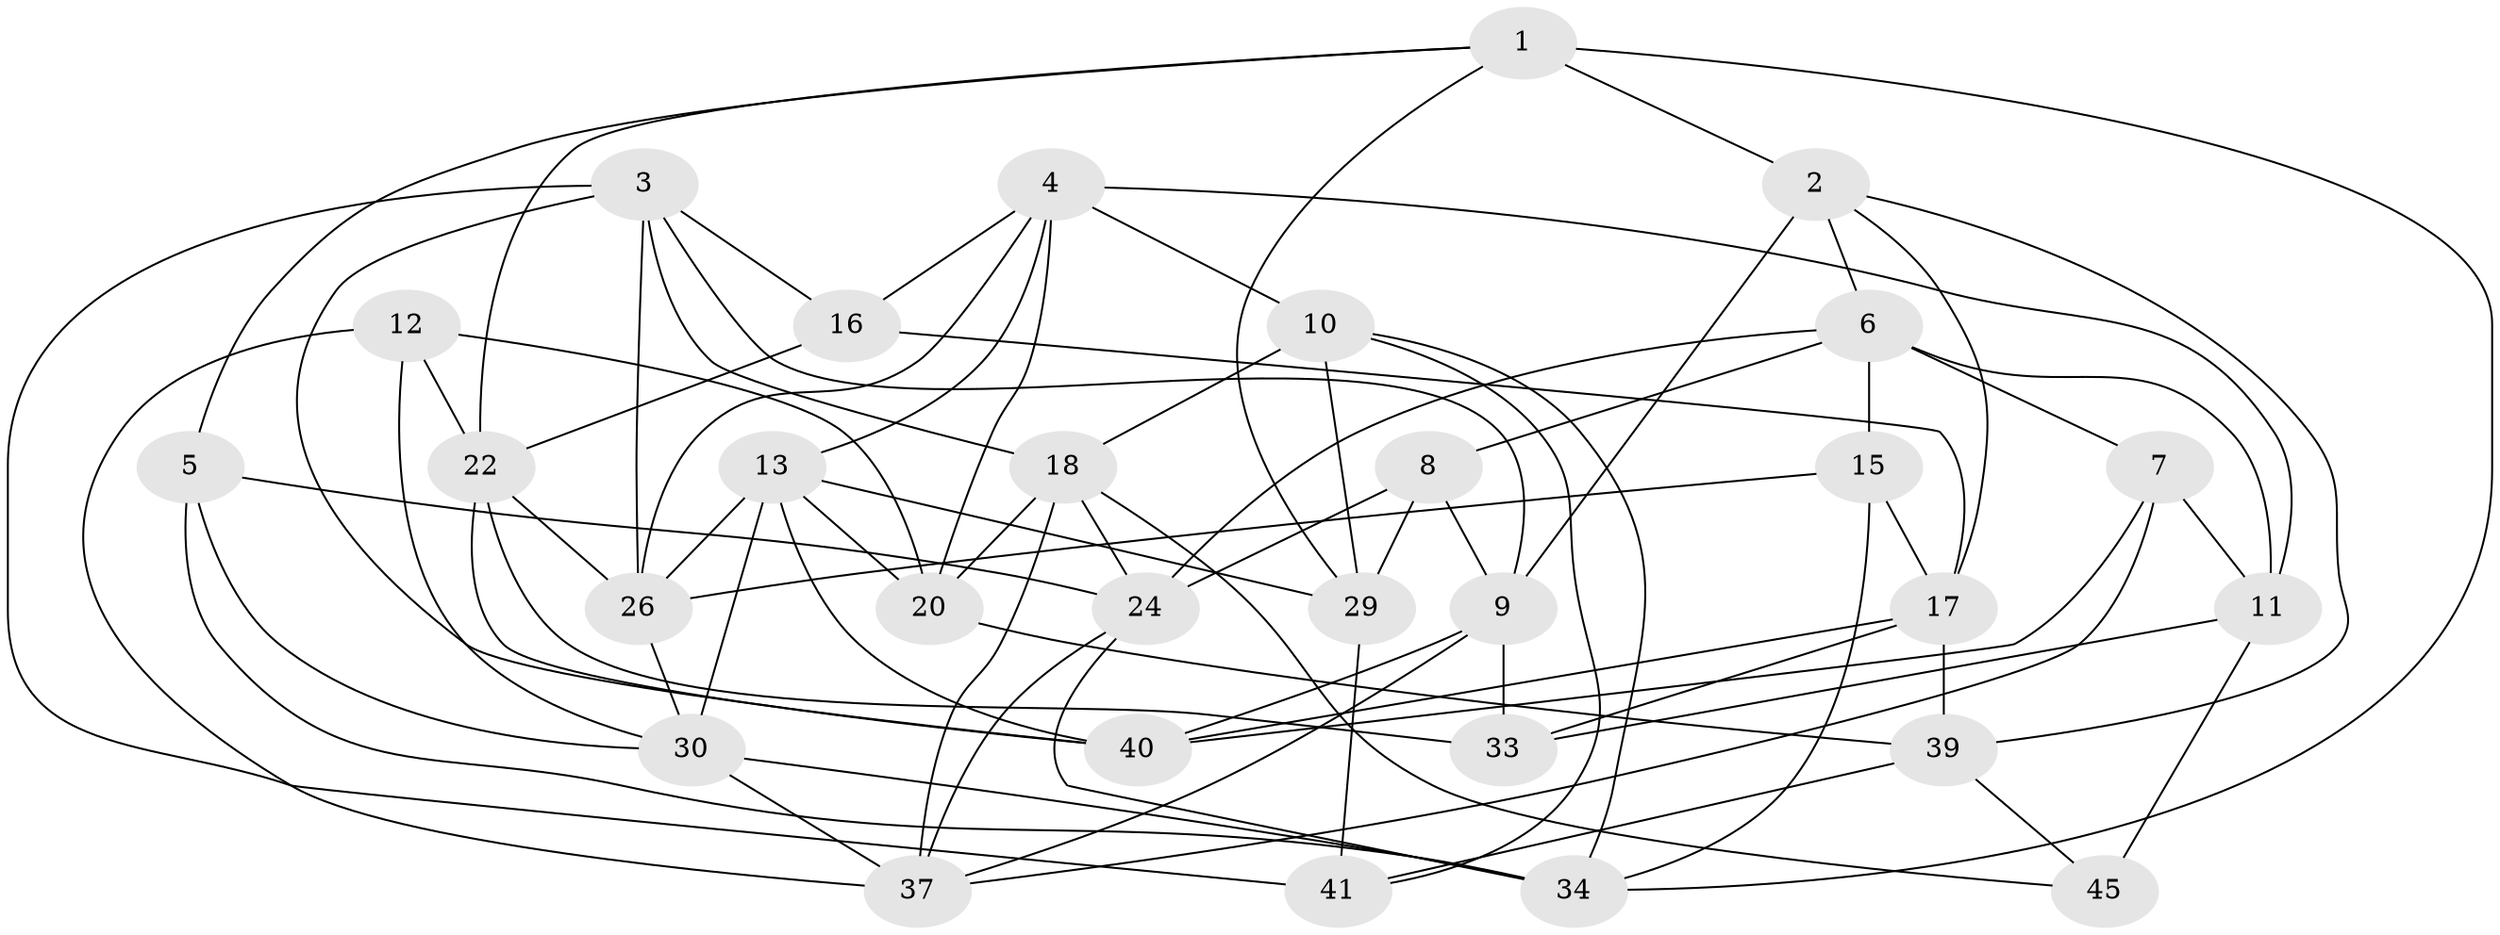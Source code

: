 // original degree distribution, {4: 1.0}
// Generated by graph-tools (version 1.1) at 2025/42/03/06/25 10:42:18]
// undirected, 30 vertices, 77 edges
graph export_dot {
graph [start="1"]
  node [color=gray90,style=filled];
  1 [super="+27"];
  2 [super="+21"];
  3 [super="+36"];
  4 [super="+23"];
  5;
  6 [super="+51"];
  7;
  8;
  9 [super="+19"];
  10 [super="+46"];
  11 [super="+14"];
  12;
  13 [super="+38"];
  15;
  16;
  17 [super="+25"];
  18 [super="+31"];
  20 [super="+44"];
  22 [super="+35"];
  24 [super="+28"];
  26 [super="+32"];
  29 [super="+48"];
  30 [super="+47"];
  33;
  34 [super="+43"];
  37 [super="+49"];
  39 [super="+50"];
  40 [super="+42"];
  41;
  45;
  1 -- 5;
  1 -- 22;
  1 -- 29;
  1 -- 34;
  1 -- 2 [weight=2];
  2 -- 9;
  2 -- 17;
  2 -- 6;
  2 -- 39;
  3 -- 18;
  3 -- 41;
  3 -- 16;
  3 -- 9;
  3 -- 26;
  3 -- 40;
  4 -- 20;
  4 -- 26;
  4 -- 10;
  4 -- 16;
  4 -- 11;
  4 -- 13;
  5 -- 30;
  5 -- 24;
  5 -- 34;
  6 -- 8;
  6 -- 15;
  6 -- 11;
  6 -- 7;
  6 -- 24;
  7 -- 40;
  7 -- 37;
  7 -- 11;
  8 -- 29;
  8 -- 24;
  8 -- 9;
  9 -- 37;
  9 -- 33;
  9 -- 40;
  10 -- 41;
  10 -- 29 [weight=2];
  10 -- 18;
  10 -- 34;
  11 -- 45 [weight=2];
  11 -- 33;
  12 -- 20;
  12 -- 30;
  12 -- 22;
  12 -- 37;
  13 -- 30;
  13 -- 29;
  13 -- 20;
  13 -- 40;
  13 -- 26;
  15 -- 34;
  15 -- 17;
  15 -- 26;
  16 -- 17;
  16 -- 22;
  17 -- 40;
  17 -- 33;
  17 -- 39;
  18 -- 24;
  18 -- 45;
  18 -- 20;
  18 -- 37;
  20 -- 39 [weight=2];
  22 -- 40;
  22 -- 33;
  22 -- 26;
  24 -- 34;
  24 -- 37;
  26 -- 30;
  29 -- 41;
  30 -- 34;
  30 -- 37;
  39 -- 41;
  39 -- 45;
}
